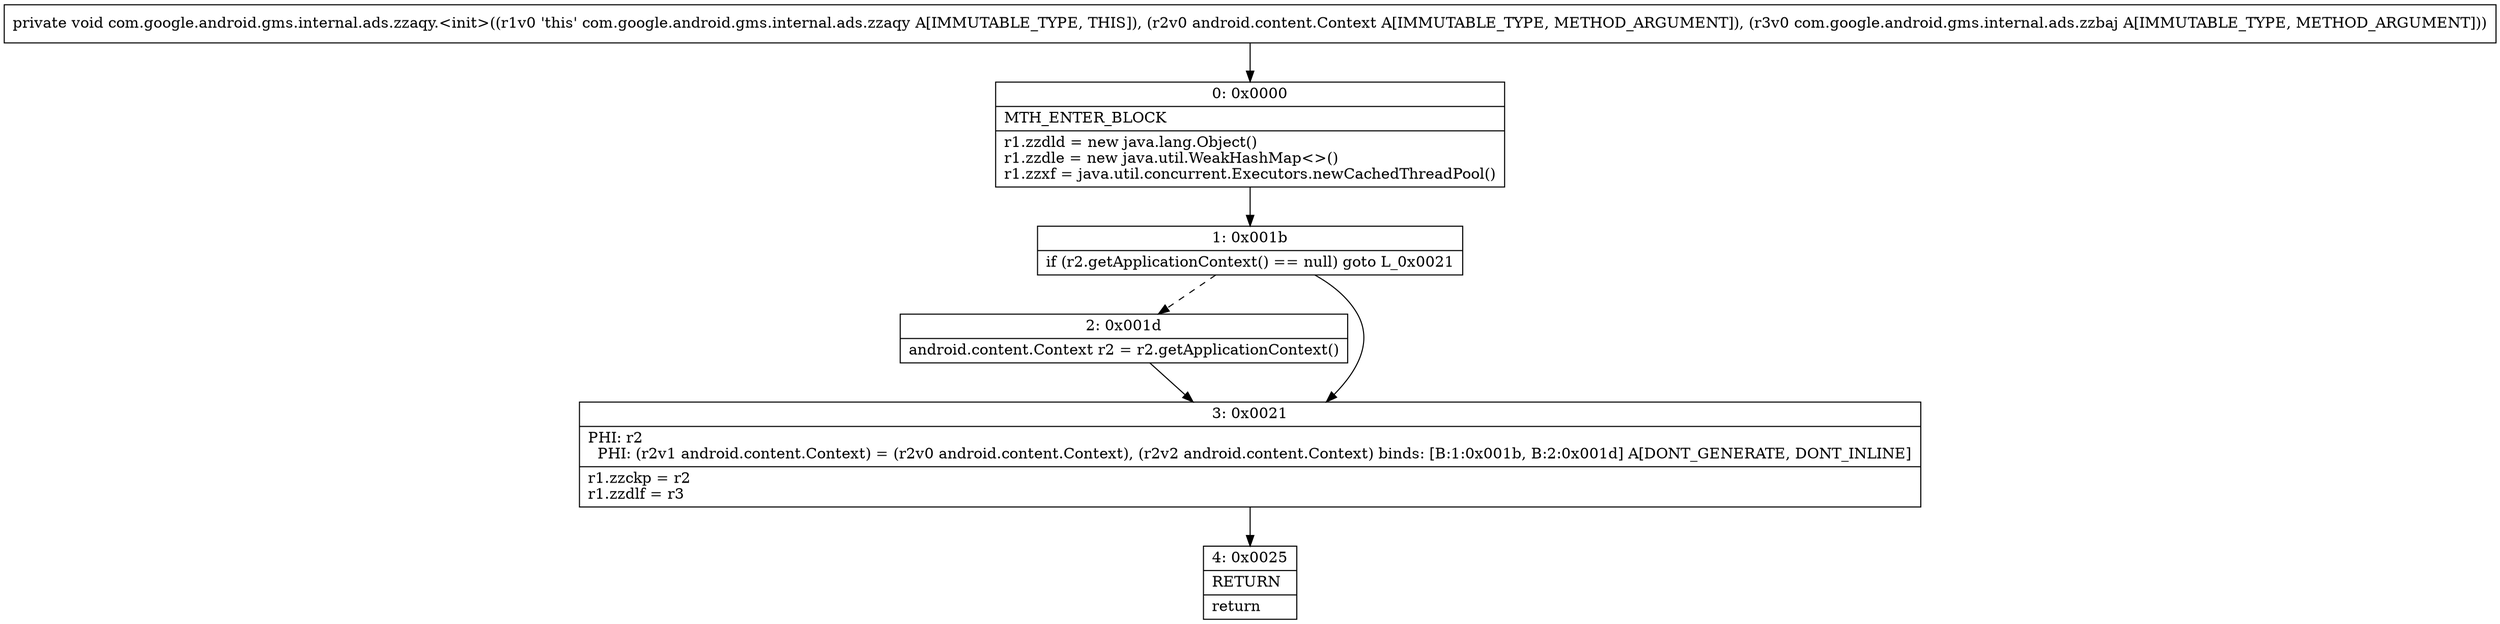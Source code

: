 digraph "CFG forcom.google.android.gms.internal.ads.zzaqy.\<init\>(Landroid\/content\/Context;Lcom\/google\/android\/gms\/internal\/ads\/zzbaj;)V" {
Node_0 [shape=record,label="{0\:\ 0x0000|MTH_ENTER_BLOCK\l|r1.zzdld = new java.lang.Object()\lr1.zzdle = new java.util.WeakHashMap\<\>()\lr1.zzxf = java.util.concurrent.Executors.newCachedThreadPool()\l}"];
Node_1 [shape=record,label="{1\:\ 0x001b|if (r2.getApplicationContext() == null) goto L_0x0021\l}"];
Node_2 [shape=record,label="{2\:\ 0x001d|android.content.Context r2 = r2.getApplicationContext()\l}"];
Node_3 [shape=record,label="{3\:\ 0x0021|PHI: r2 \l  PHI: (r2v1 android.content.Context) = (r2v0 android.content.Context), (r2v2 android.content.Context) binds: [B:1:0x001b, B:2:0x001d] A[DONT_GENERATE, DONT_INLINE]\l|r1.zzckp = r2\lr1.zzdlf = r3\l}"];
Node_4 [shape=record,label="{4\:\ 0x0025|RETURN\l|return\l}"];
MethodNode[shape=record,label="{private void com.google.android.gms.internal.ads.zzaqy.\<init\>((r1v0 'this' com.google.android.gms.internal.ads.zzaqy A[IMMUTABLE_TYPE, THIS]), (r2v0 android.content.Context A[IMMUTABLE_TYPE, METHOD_ARGUMENT]), (r3v0 com.google.android.gms.internal.ads.zzbaj A[IMMUTABLE_TYPE, METHOD_ARGUMENT])) }"];
MethodNode -> Node_0;
Node_0 -> Node_1;
Node_1 -> Node_2[style=dashed];
Node_1 -> Node_3;
Node_2 -> Node_3;
Node_3 -> Node_4;
}

